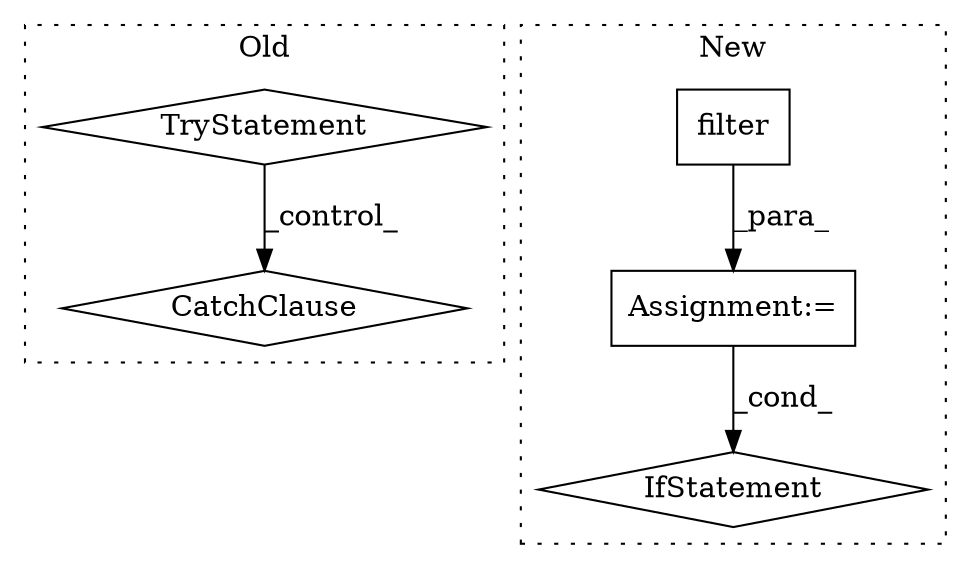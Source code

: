 digraph G {
subgraph cluster0 {
1 [label="CatchClause" a="12" s="2416,2460" l="15,2" shape="diamond"];
3 [label="TryStatement" a="54" s="2349" l="4" shape="diamond"];
label = "Old";
style="dotted";
}
subgraph cluster1 {
2 [label="filter" a="32" s="2479,2501" l="7,1" shape="box"];
4 [label="Assignment:=" a="7" s="2456" l="1" shape="box"];
5 [label="IfStatement" a="25" s="2512,2530" l="4,2" shape="diamond"];
label = "New";
style="dotted";
}
2 -> 4 [label="_para_"];
3 -> 1 [label="_control_"];
4 -> 5 [label="_cond_"];
}